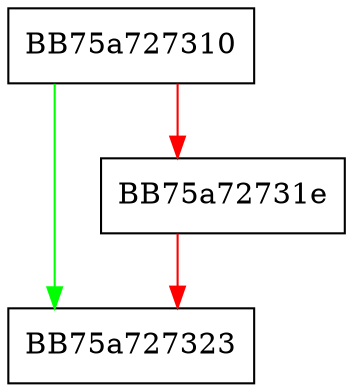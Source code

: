 digraph PostProcessRecords {
  node [shape="box"];
  graph [splines=ortho];
  BB75a727310 -> BB75a727323 [color="green"];
  BB75a727310 -> BB75a72731e [color="red"];
  BB75a72731e -> BB75a727323 [color="red"];
}